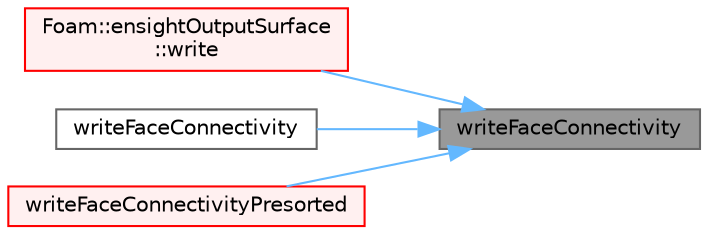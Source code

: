 digraph "writeFaceConnectivity"
{
 // LATEX_PDF_SIZE
  bgcolor="transparent";
  edge [fontname=Helvetica,fontsize=10,labelfontname=Helvetica,labelfontsize=10];
  node [fontname=Helvetica,fontsize=10,shape=box,height=0.2,width=0.4];
  rankdir="RL";
  Node1 [id="Node000001",label="writeFaceConnectivity",height=0.2,width=0.4,color="gray40", fillcolor="grey60", style="filled", fontcolor="black",tooltip=" "];
  Node1 -> Node2 [id="edge1_Node000001_Node000002",dir="back",color="steelblue1",style="solid",tooltip=" "];
  Node2 [id="Node000002",label="Foam::ensightOutputSurface\l::write",height=0.2,width=0.4,color="red", fillcolor="#FFF0F0", style="filled",URL="$classFoam_1_1ensightOutputSurface.html#abc05bdd67aa97d0750abd831e7011da1",tooltip=" "];
  Node1 -> Node5 [id="edge2_Node000001_Node000005",dir="back",color="steelblue1",style="solid",tooltip=" "];
  Node5 [id="Node000005",label="writeFaceConnectivity",height=0.2,width=0.4,color="grey40", fillcolor="white", style="filled",URL="$namespaceFoam_1_1ensightOutput.html#a221b229e1711dc56e34691396fcc6e29",tooltip=" "];
  Node1 -> Node6 [id="edge3_Node000001_Node000006",dir="back",color="steelblue1",style="solid",tooltip=" "];
  Node6 [id="Node000006",label="writeFaceConnectivityPresorted",height=0.2,width=0.4,color="red", fillcolor="#FFF0F0", style="filled",URL="$namespaceFoam_1_1ensightOutput.html#a59b6f668bd7e467b2142cdcd62b9d9ed",tooltip=" "];
}
